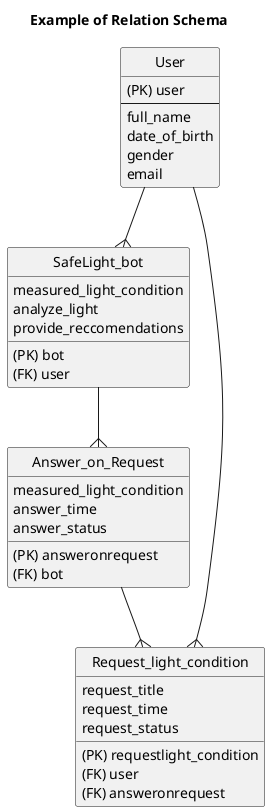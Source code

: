 @startuml
title Example of Relation Schema

hide circle

entity "User" as t01 {
    (PK) user
    --
    full_name
    date_of_birth
    gender
    email
}

entity "SafeLight_bot" as t02 {
    (PK) bot
    measured_light_condition
    analyze_light
    provide_reccomendations
    (FK) user
    
}

entity "Answer_on_Request" as t03 {
    (PK) answeronrequest
    measured_light_condition
    answer_time
    answer_status
    (FK) bot
    
}

entity "Request_light_condition" as t04 {
    (PK) requestlight_condition
    request_title
    request_time
    request_status
    (FK) user
    (FK) answeronrequest
    
}

t01 --{ t02

t02 --{ t03

t03 --{ t04

t01 --{ t04
@enduml
